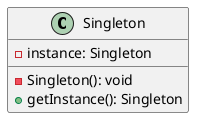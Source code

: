 @startuml singleton
class Singleton {
    -instance: Singleton
    -Singleton(): void
    +getInstance(): Singleton
}
@enduml
